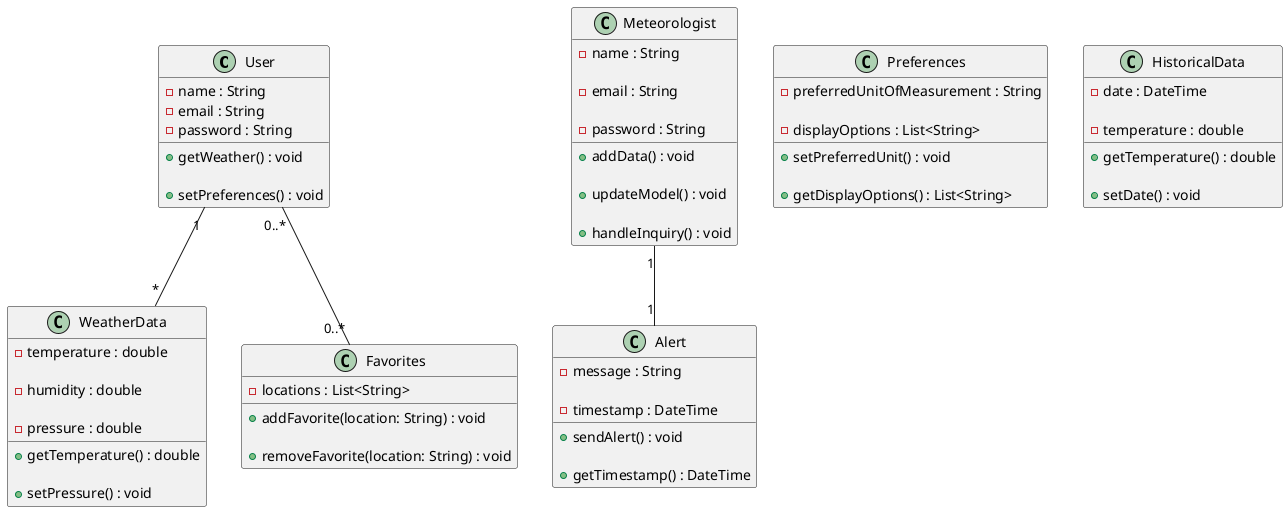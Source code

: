 @startuml
class User {
- name : String
- email : String
- password : String

+ getWeather() : void

+ setPreferences() : void

}

class WeatherData {

- temperature : double

- humidity : double

- pressure : double


+ getTemperature() : double

+ setPressure() : void

}

class Meteorologist {

- name : String

- email : String

- password : String


+ addData() : void

+ updateModel() : void

+ handleInquiry() : void

}

class Alert {

- message : String

- timestamp : DateTime


+ sendAlert() : void

+ getTimestamp() : DateTime

}

class Preferences {

- preferredUnitOfMeasurement : String

- displayOptions : List<String>


+ setPreferredUnit() : void

+ getDisplayOptions() : List<String>

}

class HistoricalData {

- date : DateTime

- temperature : double


+ getTemperature() : double

+ setDate() : void

}

class Favorites {

- locations : List<String>


+ addFavorite(location: String) : void

+ removeFavorite(location: String) : void

}

User "1" -- "*" WeatherData

Meteorologist "1" -- "1" Alert

User "0..*" -- "0..*" Favorites

@enduml